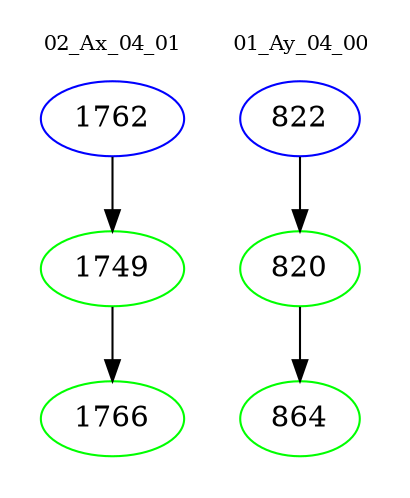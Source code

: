 digraph{
subgraph cluster_0 {
color = white
label = "02_Ax_04_01";
fontsize=10;
T0_1762 [label="1762", color="blue"]
T0_1762 -> T0_1749 [color="black"]
T0_1749 [label="1749", color="green"]
T0_1749 -> T0_1766 [color="black"]
T0_1766 [label="1766", color="green"]
}
subgraph cluster_1 {
color = white
label = "01_Ay_04_00";
fontsize=10;
T1_822 [label="822", color="blue"]
T1_822 -> T1_820 [color="black"]
T1_820 [label="820", color="green"]
T1_820 -> T1_864 [color="black"]
T1_864 [label="864", color="green"]
}
}
